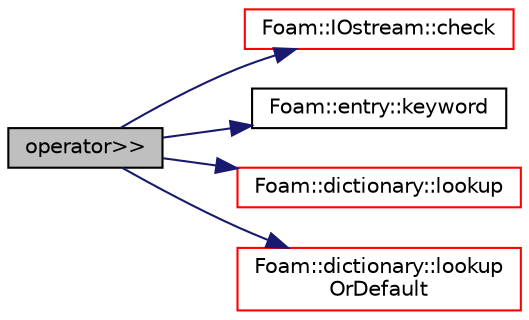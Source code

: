 digraph "operator&gt;&gt;"
{
  bgcolor="transparent";
  edge [fontname="Helvetica",fontsize="10",labelfontname="Helvetica",labelfontsize="10"];
  node [fontname="Helvetica",fontsize="10",shape=record];
  rankdir="LR";
  Node1 [label="operator\>\>",height=0.2,width=0.4,color="black", fillcolor="grey75", style="filled", fontcolor="black"];
  Node1 -> Node2 [color="midnightblue",fontsize="10",style="solid",fontname="Helvetica"];
  Node2 [label="Foam::IOstream::check",height=0.2,width=0.4,color="red",URL="$a01188.html#af85c845c01b78192c2f5302a271d153d",tooltip="Check IOstream status for given operation. "];
  Node1 -> Node3 [color="midnightblue",fontsize="10",style="solid",fontname="Helvetica"];
  Node3 [label="Foam::entry::keyword",height=0.2,width=0.4,color="black",URL="$a00661.html#ae793b54fbc2e5d1da0f1c23b908cb057",tooltip="Return keyword. "];
  Node1 -> Node4 [color="midnightblue",fontsize="10",style="solid",fontname="Helvetica"];
  Node4 [label="Foam::dictionary::lookup",height=0.2,width=0.4,color="red",URL="$a00525.html#a8baab402d653d6e789f67c57e23a5b59",tooltip="Find and return an entry data stream. "];
  Node1 -> Node5 [color="midnightblue",fontsize="10",style="solid",fontname="Helvetica"];
  Node5 [label="Foam::dictionary::lookup\lOrDefault",height=0.2,width=0.4,color="red",URL="$a00525.html#ab188313de67c2c7ad4a5e8151eefb49d",tooltip="Find and return a T,. "];
}
